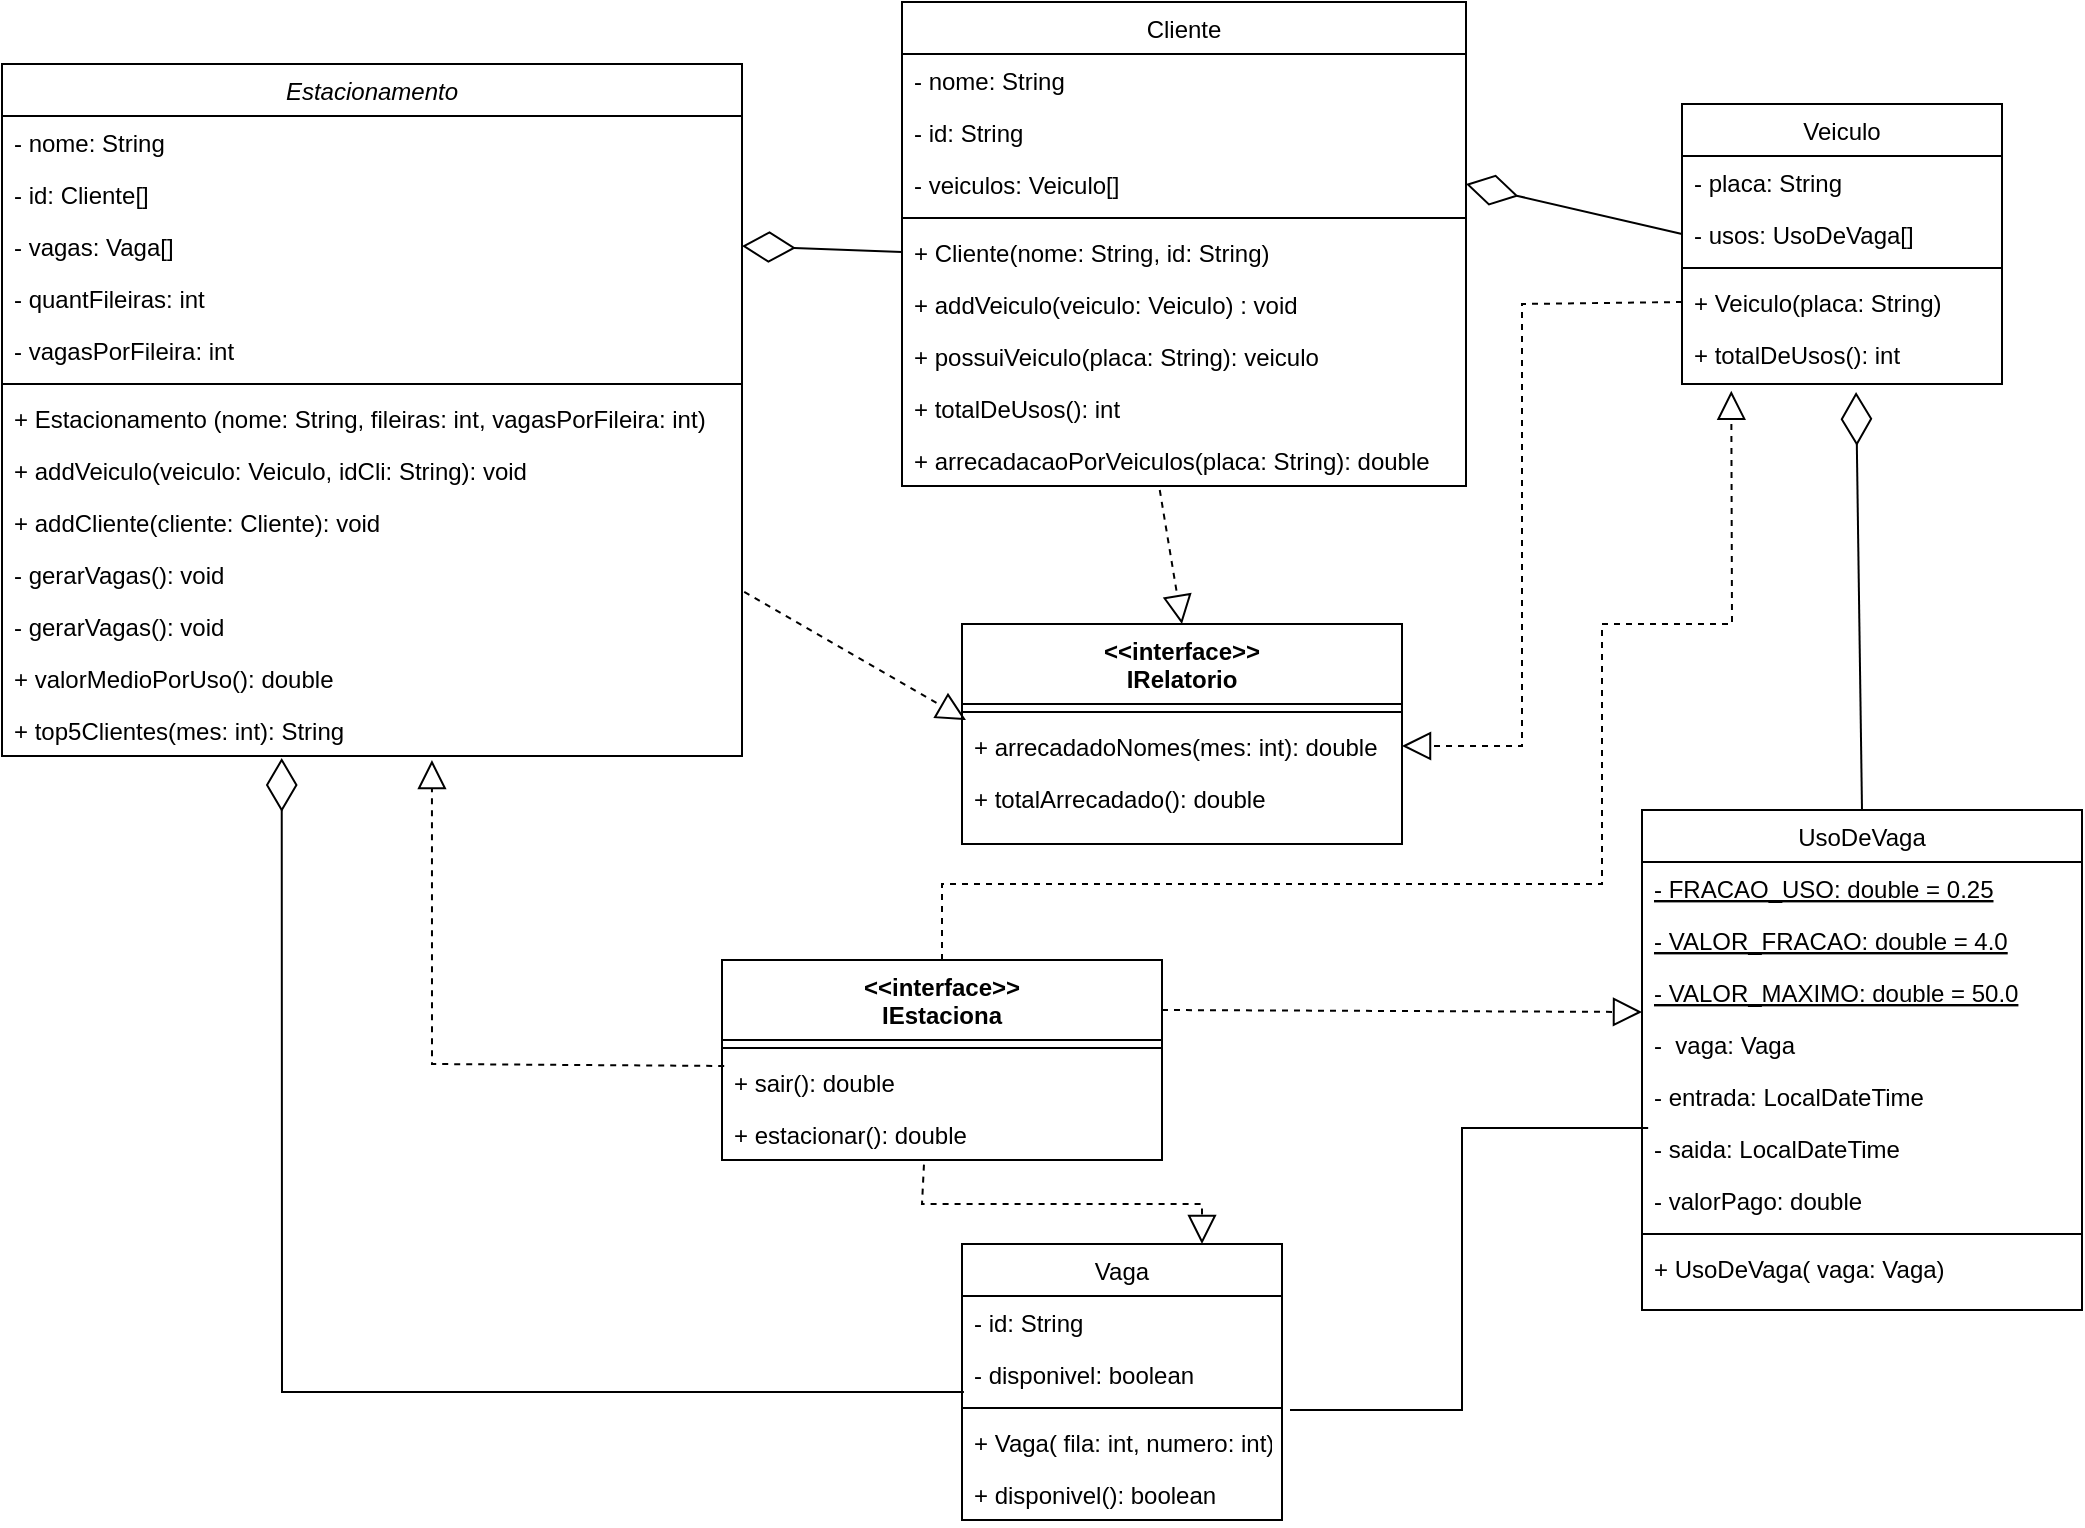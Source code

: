 <mxfile version="22.0.8" type="device">
  <diagram id="C5RBs43oDa-KdzZeNtuy" name="Page-1">
    <mxGraphModel dx="765" dy="381" grid="1" gridSize="10" guides="1" tooltips="1" connect="1" arrows="1" fold="1" page="1" pageScale="1" pageWidth="1169" pageHeight="827" math="0" shadow="0">
      <root>
        <mxCell id="WIyWlLk6GJQsqaUBKTNV-0" />
        <mxCell id="WIyWlLk6GJQsqaUBKTNV-1" parent="WIyWlLk6GJQsqaUBKTNV-0" />
        <mxCell id="zkfFHV4jXpPFQw0GAbJ--0" value="Estacionamento" style="swimlane;fontStyle=2;align=center;verticalAlign=top;childLayout=stackLayout;horizontal=1;startSize=26;horizontalStack=0;resizeParent=1;resizeLast=0;collapsible=1;marginBottom=0;rounded=0;shadow=0;strokeWidth=1;" parent="WIyWlLk6GJQsqaUBKTNV-1" vertex="1">
          <mxGeometry x="40" y="40" width="370" height="346" as="geometry">
            <mxRectangle x="230" y="140" width="160" height="26" as="alternateBounds" />
          </mxGeometry>
        </mxCell>
        <mxCell id="zkfFHV4jXpPFQw0GAbJ--1" value="- nome: String" style="text;align=left;verticalAlign=top;spacingLeft=4;spacingRight=4;overflow=hidden;rotatable=0;points=[[0,0.5],[1,0.5]];portConstraint=eastwest;" parent="zkfFHV4jXpPFQw0GAbJ--0" vertex="1">
          <mxGeometry y="26" width="370" height="26" as="geometry" />
        </mxCell>
        <mxCell id="zkfFHV4jXpPFQw0GAbJ--2" value="- id: Cliente[]" style="text;align=left;verticalAlign=top;spacingLeft=4;spacingRight=4;overflow=hidden;rotatable=0;points=[[0,0.5],[1,0.5]];portConstraint=eastwest;rounded=0;shadow=0;html=0;" parent="zkfFHV4jXpPFQw0GAbJ--0" vertex="1">
          <mxGeometry y="52" width="370" height="26" as="geometry" />
        </mxCell>
        <mxCell id="zkfFHV4jXpPFQw0GAbJ--3" value="- vagas: Vaga[]" style="text;align=left;verticalAlign=top;spacingLeft=4;spacingRight=4;overflow=hidden;rotatable=0;points=[[0,0.5],[1,0.5]];portConstraint=eastwest;rounded=0;shadow=0;html=0;" parent="zkfFHV4jXpPFQw0GAbJ--0" vertex="1">
          <mxGeometry y="78" width="370" height="26" as="geometry" />
        </mxCell>
        <mxCell id="eoT6jC1qe9TaNGIoCluQ-0" value="- quantFileiras: int" style="text;align=left;verticalAlign=top;spacingLeft=4;spacingRight=4;overflow=hidden;rotatable=0;points=[[0,0.5],[1,0.5]];portConstraint=eastwest;rounded=0;shadow=0;html=0;" vertex="1" parent="zkfFHV4jXpPFQw0GAbJ--0">
          <mxGeometry y="104" width="370" height="26" as="geometry" />
        </mxCell>
        <mxCell id="eoT6jC1qe9TaNGIoCluQ-1" value="- vagasPorFileira: int" style="text;align=left;verticalAlign=top;spacingLeft=4;spacingRight=4;overflow=hidden;rotatable=0;points=[[0,0.5],[1,0.5]];portConstraint=eastwest;rounded=0;shadow=0;html=0;" vertex="1" parent="zkfFHV4jXpPFQw0GAbJ--0">
          <mxGeometry y="130" width="370" height="26" as="geometry" />
        </mxCell>
        <mxCell id="zkfFHV4jXpPFQw0GAbJ--4" value="" style="line;html=1;strokeWidth=1;align=left;verticalAlign=middle;spacingTop=-1;spacingLeft=3;spacingRight=3;rotatable=0;labelPosition=right;points=[];portConstraint=eastwest;" parent="zkfFHV4jXpPFQw0GAbJ--0" vertex="1">
          <mxGeometry y="156" width="370" height="8" as="geometry" />
        </mxCell>
        <mxCell id="zkfFHV4jXpPFQw0GAbJ--5" value="+ Estacionamento (nome: String, fileiras: int, vagasPorFileira: int)" style="text;align=left;verticalAlign=top;spacingLeft=4;spacingRight=4;overflow=hidden;rotatable=0;points=[[0,0.5],[1,0.5]];portConstraint=eastwest;" parent="zkfFHV4jXpPFQw0GAbJ--0" vertex="1">
          <mxGeometry y="164" width="370" height="26" as="geometry" />
        </mxCell>
        <mxCell id="eoT6jC1qe9TaNGIoCluQ-2" value="+ addVeiculo(veiculo: Veiculo, idCli: String): void" style="text;align=left;verticalAlign=top;spacingLeft=4;spacingRight=4;overflow=hidden;rotatable=0;points=[[0,0.5],[1,0.5]];portConstraint=eastwest;" vertex="1" parent="zkfFHV4jXpPFQw0GAbJ--0">
          <mxGeometry y="190" width="370" height="26" as="geometry" />
        </mxCell>
        <mxCell id="eoT6jC1qe9TaNGIoCluQ-3" value="+ addCliente(cliente: Cliente): void" style="text;align=left;verticalAlign=top;spacingLeft=4;spacingRight=4;overflow=hidden;rotatable=0;points=[[0,0.5],[1,0.5]];portConstraint=eastwest;" vertex="1" parent="zkfFHV4jXpPFQw0GAbJ--0">
          <mxGeometry y="216" width="370" height="26" as="geometry" />
        </mxCell>
        <mxCell id="eoT6jC1qe9TaNGIoCluQ-4" value="- gerarVagas(): void" style="text;align=left;verticalAlign=top;spacingLeft=4;spacingRight=4;overflow=hidden;rotatable=0;points=[[0,0.5],[1,0.5]];portConstraint=eastwest;" vertex="1" parent="zkfFHV4jXpPFQw0GAbJ--0">
          <mxGeometry y="242" width="370" height="26" as="geometry" />
        </mxCell>
        <mxCell id="eoT6jC1qe9TaNGIoCluQ-5" value="- gerarVagas(): void" style="text;align=left;verticalAlign=top;spacingLeft=4;spacingRight=4;overflow=hidden;rotatable=0;points=[[0,0.5],[1,0.5]];portConstraint=eastwest;" vertex="1" parent="zkfFHV4jXpPFQw0GAbJ--0">
          <mxGeometry y="268" width="370" height="26" as="geometry" />
        </mxCell>
        <mxCell id="eoT6jC1qe9TaNGIoCluQ-7" value="+ valorMedioPorUso(): double" style="text;align=left;verticalAlign=top;spacingLeft=4;spacingRight=4;overflow=hidden;rotatable=0;points=[[0,0.5],[1,0.5]];portConstraint=eastwest;" vertex="1" parent="zkfFHV4jXpPFQw0GAbJ--0">
          <mxGeometry y="294" width="370" height="26" as="geometry" />
        </mxCell>
        <mxCell id="eoT6jC1qe9TaNGIoCluQ-8" value="+ top5Clientes(mes: int): String" style="text;align=left;verticalAlign=top;spacingLeft=4;spacingRight=4;overflow=hidden;rotatable=0;points=[[0,0.5],[1,0.5]];portConstraint=eastwest;" vertex="1" parent="zkfFHV4jXpPFQw0GAbJ--0">
          <mxGeometry y="320" width="370" height="26" as="geometry" />
        </mxCell>
        <mxCell id="zkfFHV4jXpPFQw0GAbJ--6" value="Vaga" style="swimlane;fontStyle=0;align=center;verticalAlign=top;childLayout=stackLayout;horizontal=1;startSize=26;horizontalStack=0;resizeParent=1;resizeLast=0;collapsible=1;marginBottom=0;rounded=0;shadow=0;strokeWidth=1;" parent="WIyWlLk6GJQsqaUBKTNV-1" vertex="1">
          <mxGeometry x="520" y="630" width="160" height="138" as="geometry">
            <mxRectangle x="130" y="380" width="160" height="26" as="alternateBounds" />
          </mxGeometry>
        </mxCell>
        <mxCell id="zkfFHV4jXpPFQw0GAbJ--7" value="- id: String" style="text;align=left;verticalAlign=top;spacingLeft=4;spacingRight=4;overflow=hidden;rotatable=0;points=[[0,0.5],[1,0.5]];portConstraint=eastwest;" parent="zkfFHV4jXpPFQw0GAbJ--6" vertex="1">
          <mxGeometry y="26" width="160" height="26" as="geometry" />
        </mxCell>
        <mxCell id="zkfFHV4jXpPFQw0GAbJ--8" value="- disponivel: boolean" style="text;align=left;verticalAlign=top;spacingLeft=4;spacingRight=4;overflow=hidden;rotatable=0;points=[[0,0.5],[1,0.5]];portConstraint=eastwest;rounded=0;shadow=0;html=0;" parent="zkfFHV4jXpPFQw0GAbJ--6" vertex="1">
          <mxGeometry y="52" width="160" height="26" as="geometry" />
        </mxCell>
        <mxCell id="zkfFHV4jXpPFQw0GAbJ--9" value="" style="line;html=1;strokeWidth=1;align=left;verticalAlign=middle;spacingTop=-1;spacingLeft=3;spacingRight=3;rotatable=0;labelPosition=right;points=[];portConstraint=eastwest;" parent="zkfFHV4jXpPFQw0GAbJ--6" vertex="1">
          <mxGeometry y="78" width="160" height="8" as="geometry" />
        </mxCell>
        <mxCell id="zkfFHV4jXpPFQw0GAbJ--11" value="+ Vaga( fila: int, numero: int)" style="text;align=left;verticalAlign=top;spacingLeft=4;spacingRight=4;overflow=hidden;rotatable=0;points=[[0,0.5],[1,0.5]];portConstraint=eastwest;" parent="zkfFHV4jXpPFQw0GAbJ--6" vertex="1">
          <mxGeometry y="86" width="160" height="26" as="geometry" />
        </mxCell>
        <mxCell id="eoT6jC1qe9TaNGIoCluQ-33" value="+ disponivel(): boolean " style="text;align=left;verticalAlign=top;spacingLeft=4;spacingRight=4;overflow=hidden;rotatable=0;points=[[0,0.5],[1,0.5]];portConstraint=eastwest;" vertex="1" parent="zkfFHV4jXpPFQw0GAbJ--6">
          <mxGeometry y="112" width="160" height="26" as="geometry" />
        </mxCell>
        <mxCell id="zkfFHV4jXpPFQw0GAbJ--17" value="Cliente" style="swimlane;fontStyle=0;align=center;verticalAlign=top;childLayout=stackLayout;horizontal=1;startSize=26;horizontalStack=0;resizeParent=1;resizeLast=0;collapsible=1;marginBottom=0;rounded=0;shadow=0;strokeWidth=1;" parent="WIyWlLk6GJQsqaUBKTNV-1" vertex="1">
          <mxGeometry x="490" y="9" width="282" height="242" as="geometry">
            <mxRectangle x="550" y="140" width="160" height="26" as="alternateBounds" />
          </mxGeometry>
        </mxCell>
        <mxCell id="zkfFHV4jXpPFQw0GAbJ--18" value="- nome: String" style="text;align=left;verticalAlign=top;spacingLeft=4;spacingRight=4;overflow=hidden;rotatable=0;points=[[0,0.5],[1,0.5]];portConstraint=eastwest;" parent="zkfFHV4jXpPFQw0GAbJ--17" vertex="1">
          <mxGeometry y="26" width="282" height="26" as="geometry" />
        </mxCell>
        <mxCell id="zkfFHV4jXpPFQw0GAbJ--19" value="- id: String" style="text;align=left;verticalAlign=top;spacingLeft=4;spacingRight=4;overflow=hidden;rotatable=0;points=[[0,0.5],[1,0.5]];portConstraint=eastwest;rounded=0;shadow=0;html=0;" parent="zkfFHV4jXpPFQw0GAbJ--17" vertex="1">
          <mxGeometry y="52" width="282" height="26" as="geometry" />
        </mxCell>
        <mxCell id="zkfFHV4jXpPFQw0GAbJ--20" value="- veiculos: Veiculo[]" style="text;align=left;verticalAlign=top;spacingLeft=4;spacingRight=4;overflow=hidden;rotatable=0;points=[[0,0.5],[1,0.5]];portConstraint=eastwest;rounded=0;shadow=0;html=0;" parent="zkfFHV4jXpPFQw0GAbJ--17" vertex="1">
          <mxGeometry y="78" width="282" height="26" as="geometry" />
        </mxCell>
        <mxCell id="zkfFHV4jXpPFQw0GAbJ--23" value="" style="line;html=1;strokeWidth=1;align=left;verticalAlign=middle;spacingTop=-1;spacingLeft=3;spacingRight=3;rotatable=0;labelPosition=right;points=[];portConstraint=eastwest;" parent="zkfFHV4jXpPFQw0GAbJ--17" vertex="1">
          <mxGeometry y="104" width="282" height="8" as="geometry" />
        </mxCell>
        <mxCell id="zkfFHV4jXpPFQw0GAbJ--24" value="+ Cliente(nome: String, id: String)" style="text;align=left;verticalAlign=top;spacingLeft=4;spacingRight=4;overflow=hidden;rotatable=0;points=[[0,0.5],[1,0.5]];portConstraint=eastwest;" parent="zkfFHV4jXpPFQw0GAbJ--17" vertex="1">
          <mxGeometry y="112" width="282" height="26" as="geometry" />
        </mxCell>
        <mxCell id="zkfFHV4jXpPFQw0GAbJ--25" value="+ addVeiculo(veiculo: Veiculo) : void" style="text;align=left;verticalAlign=top;spacingLeft=4;spacingRight=4;overflow=hidden;rotatable=0;points=[[0,0.5],[1,0.5]];portConstraint=eastwest;" parent="zkfFHV4jXpPFQw0GAbJ--17" vertex="1">
          <mxGeometry y="138" width="282" height="26" as="geometry" />
        </mxCell>
        <mxCell id="eoT6jC1qe9TaNGIoCluQ-9" value="+ possuiVeiculo(placa: String): veiculo" style="text;align=left;verticalAlign=top;spacingLeft=4;spacingRight=4;overflow=hidden;rotatable=0;points=[[0,0.5],[1,0.5]];portConstraint=eastwest;" vertex="1" parent="zkfFHV4jXpPFQw0GAbJ--17">
          <mxGeometry y="164" width="282" height="26" as="geometry" />
        </mxCell>
        <mxCell id="eoT6jC1qe9TaNGIoCluQ-10" value="+ totalDeUsos(): int" style="text;align=left;verticalAlign=top;spacingLeft=4;spacingRight=4;overflow=hidden;rotatable=0;points=[[0,0.5],[1,0.5]];portConstraint=eastwest;" vertex="1" parent="zkfFHV4jXpPFQw0GAbJ--17">
          <mxGeometry y="190" width="282" height="26" as="geometry" />
        </mxCell>
        <mxCell id="eoT6jC1qe9TaNGIoCluQ-11" value="+ arrecadacaoPorVeiculos(placa: String): double" style="text;align=left;verticalAlign=top;spacingLeft=4;spacingRight=4;overflow=hidden;rotatable=0;points=[[0,0.5],[1,0.5]];portConstraint=eastwest;" vertex="1" parent="zkfFHV4jXpPFQw0GAbJ--17">
          <mxGeometry y="216" width="282" height="26" as="geometry" />
        </mxCell>
        <mxCell id="eoT6jC1qe9TaNGIoCluQ-12" value="Veiculo" style="swimlane;fontStyle=0;align=center;verticalAlign=top;childLayout=stackLayout;horizontal=1;startSize=26;horizontalStack=0;resizeParent=1;resizeLast=0;collapsible=1;marginBottom=0;rounded=0;shadow=0;strokeWidth=1;" vertex="1" parent="WIyWlLk6GJQsqaUBKTNV-1">
          <mxGeometry x="880" y="60" width="160" height="140" as="geometry">
            <mxRectangle x="550" y="140" width="160" height="26" as="alternateBounds" />
          </mxGeometry>
        </mxCell>
        <mxCell id="eoT6jC1qe9TaNGIoCluQ-13" value="- placa: String" style="text;align=left;verticalAlign=top;spacingLeft=4;spacingRight=4;overflow=hidden;rotatable=0;points=[[0,0.5],[1,0.5]];portConstraint=eastwest;" vertex="1" parent="eoT6jC1qe9TaNGIoCluQ-12">
          <mxGeometry y="26" width="160" height="26" as="geometry" />
        </mxCell>
        <mxCell id="eoT6jC1qe9TaNGIoCluQ-14" value="- usos: UsoDeVaga[]" style="text;align=left;verticalAlign=top;spacingLeft=4;spacingRight=4;overflow=hidden;rotatable=0;points=[[0,0.5],[1,0.5]];portConstraint=eastwest;rounded=0;shadow=0;html=0;" vertex="1" parent="eoT6jC1qe9TaNGIoCluQ-12">
          <mxGeometry y="52" width="160" height="26" as="geometry" />
        </mxCell>
        <mxCell id="eoT6jC1qe9TaNGIoCluQ-16" value="" style="line;html=1;strokeWidth=1;align=left;verticalAlign=middle;spacingTop=-1;spacingLeft=3;spacingRight=3;rotatable=0;labelPosition=right;points=[];portConstraint=eastwest;" vertex="1" parent="eoT6jC1qe9TaNGIoCluQ-12">
          <mxGeometry y="78" width="160" height="8" as="geometry" />
        </mxCell>
        <mxCell id="eoT6jC1qe9TaNGIoCluQ-17" value="+ Veiculo(placa: String)" style="text;align=left;verticalAlign=top;spacingLeft=4;spacingRight=4;overflow=hidden;rotatable=0;points=[[0,0.5],[1,0.5]];portConstraint=eastwest;" vertex="1" parent="eoT6jC1qe9TaNGIoCluQ-12">
          <mxGeometry y="86" width="160" height="26" as="geometry" />
        </mxCell>
        <mxCell id="eoT6jC1qe9TaNGIoCluQ-20" value="+ totalDeUsos(): int" style="text;align=left;verticalAlign=top;spacingLeft=4;spacingRight=4;overflow=hidden;rotatable=0;points=[[0,0.5],[1,0.5]];portConstraint=eastwest;" vertex="1" parent="eoT6jC1qe9TaNGIoCluQ-12">
          <mxGeometry y="112" width="160" height="26" as="geometry" />
        </mxCell>
        <mxCell id="eoT6jC1qe9TaNGIoCluQ-22" value="UsoDeVaga" style="swimlane;fontStyle=0;align=center;verticalAlign=top;childLayout=stackLayout;horizontal=1;startSize=26;horizontalStack=0;resizeParent=1;resizeLast=0;collapsible=1;marginBottom=0;rounded=0;shadow=0;strokeWidth=1;" vertex="1" parent="WIyWlLk6GJQsqaUBKTNV-1">
          <mxGeometry x="860" y="413" width="220" height="250" as="geometry">
            <mxRectangle x="550" y="140" width="160" height="26" as="alternateBounds" />
          </mxGeometry>
        </mxCell>
        <mxCell id="eoT6jC1qe9TaNGIoCluQ-23" value="- FRACAO_USO: double = 0.25" style="text;align=left;verticalAlign=top;spacingLeft=4;spacingRight=4;overflow=hidden;rotatable=0;points=[[0,0.5],[1,0.5]];portConstraint=eastwest;fontStyle=4" vertex="1" parent="eoT6jC1qe9TaNGIoCluQ-22">
          <mxGeometry y="26" width="220" height="26" as="geometry" />
        </mxCell>
        <mxCell id="eoT6jC1qe9TaNGIoCluQ-24" value="- VALOR_FRACAO: double = 4.0" style="text;align=left;verticalAlign=top;spacingLeft=4;spacingRight=4;overflow=hidden;rotatable=0;points=[[0,0.5],[1,0.5]];portConstraint=eastwest;rounded=0;shadow=0;html=0;fontStyle=4" vertex="1" parent="eoT6jC1qe9TaNGIoCluQ-22">
          <mxGeometry y="52" width="220" height="26" as="geometry" />
        </mxCell>
        <mxCell id="eoT6jC1qe9TaNGIoCluQ-28" value="- VALOR_MAXIMO: double = 50.0" style="text;align=left;verticalAlign=top;spacingLeft=4;spacingRight=4;overflow=hidden;rotatable=0;points=[[0,0.5],[1,0.5]];portConstraint=eastwest;rounded=0;shadow=0;html=0;fontStyle=4" vertex="1" parent="eoT6jC1qe9TaNGIoCluQ-22">
          <mxGeometry y="78" width="220" height="26" as="geometry" />
        </mxCell>
        <mxCell id="eoT6jC1qe9TaNGIoCluQ-29" value="-  vaga: Vaga" style="text;align=left;verticalAlign=top;spacingLeft=4;spacingRight=4;overflow=hidden;rotatable=0;points=[[0,0.5],[1,0.5]];portConstraint=eastwest;" vertex="1" parent="eoT6jC1qe9TaNGIoCluQ-22">
          <mxGeometry y="104" width="220" height="26" as="geometry" />
        </mxCell>
        <mxCell id="eoT6jC1qe9TaNGIoCluQ-30" value="- entrada: LocalDateTime" style="text;align=left;verticalAlign=top;spacingLeft=4;spacingRight=4;overflow=hidden;rotatable=0;points=[[0,0.5],[1,0.5]];portConstraint=eastwest;" vertex="1" parent="eoT6jC1qe9TaNGIoCluQ-22">
          <mxGeometry y="130" width="220" height="26" as="geometry" />
        </mxCell>
        <mxCell id="eoT6jC1qe9TaNGIoCluQ-31" value="- saida: LocalDateTime" style="text;align=left;verticalAlign=top;spacingLeft=4;spacingRight=4;overflow=hidden;rotatable=0;points=[[0,0.5],[1,0.5]];portConstraint=eastwest;" vertex="1" parent="eoT6jC1qe9TaNGIoCluQ-22">
          <mxGeometry y="156" width="220" height="26" as="geometry" />
        </mxCell>
        <mxCell id="eoT6jC1qe9TaNGIoCluQ-32" value="- valorPago: double" style="text;align=left;verticalAlign=top;spacingLeft=4;spacingRight=4;overflow=hidden;rotatable=0;points=[[0,0.5],[1,0.5]];portConstraint=eastwest;" vertex="1" parent="eoT6jC1qe9TaNGIoCluQ-22">
          <mxGeometry y="182" width="220" height="26" as="geometry" />
        </mxCell>
        <mxCell id="eoT6jC1qe9TaNGIoCluQ-25" value="" style="line;html=1;strokeWidth=1;align=left;verticalAlign=middle;spacingTop=-1;spacingLeft=3;spacingRight=3;rotatable=0;labelPosition=right;points=[];portConstraint=eastwest;" vertex="1" parent="eoT6jC1qe9TaNGIoCluQ-22">
          <mxGeometry y="208" width="220" height="8" as="geometry" />
        </mxCell>
        <mxCell id="eoT6jC1qe9TaNGIoCluQ-26" value="+ UsoDeVaga( vaga: Vaga)" style="text;align=left;verticalAlign=top;spacingLeft=4;spacingRight=4;overflow=hidden;rotatable=0;points=[[0,0.5],[1,0.5]];portConstraint=eastwest;" vertex="1" parent="eoT6jC1qe9TaNGIoCluQ-22">
          <mxGeometry y="216" width="220" height="26" as="geometry" />
        </mxCell>
        <mxCell id="eoT6jC1qe9TaNGIoCluQ-34" value="&lt;&lt;interface&gt;&gt;&#xa;IRelatorio" style="swimlane;fontStyle=1;align=center;verticalAlign=top;childLayout=stackLayout;horizontal=1;startSize=40;horizontalStack=0;resizeParent=1;resizeLast=0;collapsible=1;marginBottom=0;rounded=0;shadow=0;strokeWidth=1;" vertex="1" parent="WIyWlLk6GJQsqaUBKTNV-1">
          <mxGeometry x="520" y="320" width="220" height="110" as="geometry">
            <mxRectangle x="130" y="380" width="160" height="26" as="alternateBounds" />
          </mxGeometry>
        </mxCell>
        <mxCell id="eoT6jC1qe9TaNGIoCluQ-37" value="" style="line;html=1;strokeWidth=1;align=left;verticalAlign=middle;spacingTop=-1;spacingLeft=3;spacingRight=3;rotatable=0;labelPosition=right;points=[];portConstraint=eastwest;" vertex="1" parent="eoT6jC1qe9TaNGIoCluQ-34">
          <mxGeometry y="40" width="220" height="8" as="geometry" />
        </mxCell>
        <mxCell id="eoT6jC1qe9TaNGIoCluQ-40" value="+ arrecadadoNomes(mes: int): double" style="text;align=left;verticalAlign=top;spacingLeft=4;spacingRight=4;overflow=hidden;rotatable=0;points=[[0,0.5],[1,0.5]];portConstraint=eastwest;" vertex="1" parent="eoT6jC1qe9TaNGIoCluQ-34">
          <mxGeometry y="48" width="220" height="26" as="geometry" />
        </mxCell>
        <mxCell id="eoT6jC1qe9TaNGIoCluQ-39" value="+ totalArrecadado(): double" style="text;align=left;verticalAlign=top;spacingLeft=4;spacingRight=4;overflow=hidden;rotatable=0;points=[[0,0.5],[1,0.5]];portConstraint=eastwest;" vertex="1" parent="eoT6jC1qe9TaNGIoCluQ-34">
          <mxGeometry y="74" width="220" height="26" as="geometry" />
        </mxCell>
        <mxCell id="eoT6jC1qe9TaNGIoCluQ-41" value="&lt;&lt;interface&gt;&gt;&#xa;IEstaciona" style="swimlane;fontStyle=1;align=center;verticalAlign=top;childLayout=stackLayout;horizontal=1;startSize=40;horizontalStack=0;resizeParent=1;resizeLast=0;collapsible=1;marginBottom=0;rounded=0;shadow=0;strokeWidth=1;" vertex="1" parent="WIyWlLk6GJQsqaUBKTNV-1">
          <mxGeometry x="400" y="488" width="220" height="100" as="geometry">
            <mxRectangle x="130" y="380" width="160" height="26" as="alternateBounds" />
          </mxGeometry>
        </mxCell>
        <mxCell id="eoT6jC1qe9TaNGIoCluQ-42" value="" style="line;html=1;strokeWidth=1;align=left;verticalAlign=middle;spacingTop=-1;spacingLeft=3;spacingRight=3;rotatable=0;labelPosition=right;points=[];portConstraint=eastwest;" vertex="1" parent="eoT6jC1qe9TaNGIoCluQ-41">
          <mxGeometry y="40" width="220" height="8" as="geometry" />
        </mxCell>
        <mxCell id="eoT6jC1qe9TaNGIoCluQ-43" value="+ sair(): double" style="text;align=left;verticalAlign=top;spacingLeft=4;spacingRight=4;overflow=hidden;rotatable=0;points=[[0,0.5],[1,0.5]];portConstraint=eastwest;" vertex="1" parent="eoT6jC1qe9TaNGIoCluQ-41">
          <mxGeometry y="48" width="220" height="26" as="geometry" />
        </mxCell>
        <mxCell id="eoT6jC1qe9TaNGIoCluQ-45" value="+ estacionar(): double" style="text;align=left;verticalAlign=top;spacingLeft=4;spacingRight=4;overflow=hidden;rotatable=0;points=[[0,0.5],[1,0.5]];portConstraint=eastwest;" vertex="1" parent="eoT6jC1qe9TaNGIoCluQ-41">
          <mxGeometry y="74" width="220" height="26" as="geometry" />
        </mxCell>
        <mxCell id="eoT6jC1qe9TaNGIoCluQ-48" value="" style="endArrow=diamondThin;endFill=0;endSize=24;html=1;rounded=0;entryX=1;entryY=0.5;entryDx=0;entryDy=0;exitX=0;exitY=0.5;exitDx=0;exitDy=0;" edge="1" parent="WIyWlLk6GJQsqaUBKTNV-1" source="zkfFHV4jXpPFQw0GAbJ--24" target="zkfFHV4jXpPFQw0GAbJ--3">
          <mxGeometry width="160" relative="1" as="geometry">
            <mxPoint x="510" y="130" as="sourcePoint" />
            <mxPoint x="660" y="130" as="targetPoint" />
            <Array as="points" />
          </mxGeometry>
        </mxCell>
        <mxCell id="eoT6jC1qe9TaNGIoCluQ-49" value="" style="endArrow=diamondThin;endFill=0;endSize=24;html=1;rounded=0;entryX=1;entryY=0.5;entryDx=0;entryDy=0;exitX=0;exitY=0.5;exitDx=0;exitDy=0;" edge="1" parent="WIyWlLk6GJQsqaUBKTNV-1" source="eoT6jC1qe9TaNGIoCluQ-14" target="zkfFHV4jXpPFQw0GAbJ--20">
          <mxGeometry width="160" relative="1" as="geometry">
            <mxPoint x="500" y="130" as="sourcePoint" />
            <mxPoint x="660" y="130" as="targetPoint" />
          </mxGeometry>
        </mxCell>
        <mxCell id="eoT6jC1qe9TaNGIoCluQ-50" value="" style="endArrow=diamondThin;endFill=0;endSize=24;html=1;rounded=0;entryX=0.544;entryY=1.231;entryDx=0;entryDy=0;entryPerimeter=0;exitX=0.5;exitY=0;exitDx=0;exitDy=0;" edge="1" parent="WIyWlLk6GJQsqaUBKTNV-1" source="eoT6jC1qe9TaNGIoCluQ-22" target="eoT6jC1qe9TaNGIoCluQ-20">
          <mxGeometry width="160" relative="1" as="geometry">
            <mxPoint x="620" y="300" as="sourcePoint" />
            <mxPoint x="780" y="300" as="targetPoint" />
          </mxGeometry>
        </mxCell>
        <mxCell id="eoT6jC1qe9TaNGIoCluQ-51" value="" style="endArrow=none;html=1;edgeStyle=orthogonalEdgeStyle;rounded=0;entryX=0.014;entryY=1.115;entryDx=0;entryDy=0;entryPerimeter=0;exitX=1.025;exitY=-0.115;exitDx=0;exitDy=0;exitPerimeter=0;" edge="1" parent="WIyWlLk6GJQsqaUBKTNV-1" source="zkfFHV4jXpPFQw0GAbJ--11" target="eoT6jC1qe9TaNGIoCluQ-30">
          <mxGeometry relative="1" as="geometry">
            <mxPoint x="620" y="470" as="sourcePoint" />
            <mxPoint x="780" y="470" as="targetPoint" />
          </mxGeometry>
        </mxCell>
        <mxCell id="eoT6jC1qe9TaNGIoCluQ-54" value="" style="endArrow=diamondThin;endFill=0;endSize=24;html=1;rounded=0;entryX=0.378;entryY=1.038;entryDx=0;entryDy=0;entryPerimeter=0;exitX=0.006;exitY=0.846;exitDx=0;exitDy=0;exitPerimeter=0;" edge="1" parent="WIyWlLk6GJQsqaUBKTNV-1" source="zkfFHV4jXpPFQw0GAbJ--8" target="eoT6jC1qe9TaNGIoCluQ-8">
          <mxGeometry width="160" relative="1" as="geometry">
            <mxPoint x="620" y="580" as="sourcePoint" />
            <mxPoint x="780" y="580" as="targetPoint" />
            <Array as="points">
              <mxPoint x="180" y="704" />
            </Array>
          </mxGeometry>
        </mxCell>
        <mxCell id="eoT6jC1qe9TaNGIoCluQ-57" value="" style="endArrow=block;dashed=1;endFill=0;endSize=12;html=1;rounded=0;exitX=0.457;exitY=1.077;exitDx=0;exitDy=0;exitPerimeter=0;entryX=0.5;entryY=0;entryDx=0;entryDy=0;" edge="1" parent="WIyWlLk6GJQsqaUBKTNV-1" source="eoT6jC1qe9TaNGIoCluQ-11" target="eoT6jC1qe9TaNGIoCluQ-34">
          <mxGeometry width="160" relative="1" as="geometry">
            <mxPoint x="620" y="340" as="sourcePoint" />
            <mxPoint x="720" y="320" as="targetPoint" />
          </mxGeometry>
        </mxCell>
        <mxCell id="eoT6jC1qe9TaNGIoCluQ-56" value="" style="endArrow=block;dashed=1;endFill=0;endSize=12;html=1;rounded=0;exitX=1.003;exitY=0.846;exitDx=0;exitDy=0;entryX=0.009;entryY=0;entryDx=0;entryDy=0;entryPerimeter=0;exitPerimeter=0;" edge="1" parent="WIyWlLk6GJQsqaUBKTNV-1" source="eoT6jC1qe9TaNGIoCluQ-4" target="eoT6jC1qe9TaNGIoCluQ-40">
          <mxGeometry width="160" relative="1" as="geometry">
            <mxPoint x="620" y="440" as="sourcePoint" />
            <mxPoint x="780" y="440" as="targetPoint" />
          </mxGeometry>
        </mxCell>
        <mxCell id="eoT6jC1qe9TaNGIoCluQ-58" value="" style="endArrow=block;dashed=1;endFill=0;endSize=12;html=1;rounded=0;entryX=1;entryY=0.5;entryDx=0;entryDy=0;exitX=0;exitY=0.5;exitDx=0;exitDy=0;" edge="1" parent="WIyWlLk6GJQsqaUBKTNV-1" source="eoT6jC1qe9TaNGIoCluQ-17" target="eoT6jC1qe9TaNGIoCluQ-40">
          <mxGeometry width="160" relative="1" as="geometry">
            <mxPoint x="880" y="210" as="sourcePoint" />
            <mxPoint x="880" y="200" as="targetPoint" />
            <Array as="points">
              <mxPoint x="800" y="160" />
              <mxPoint x="800" y="381" />
            </Array>
          </mxGeometry>
        </mxCell>
        <mxCell id="eoT6jC1qe9TaNGIoCluQ-59" value="" style="endArrow=block;dashed=1;endFill=0;endSize=12;html=1;rounded=0;entryX=0.581;entryY=1.077;entryDx=0;entryDy=0;entryPerimeter=0;exitX=0.005;exitY=0.192;exitDx=0;exitDy=0;exitPerimeter=0;" edge="1" parent="WIyWlLk6GJQsqaUBKTNV-1" source="eoT6jC1qe9TaNGIoCluQ-43" target="eoT6jC1qe9TaNGIoCluQ-8">
          <mxGeometry width="160" relative="1" as="geometry">
            <mxPoint x="490" y="540" as="sourcePoint" />
            <mxPoint x="680" y="370" as="targetPoint" />
            <Array as="points">
              <mxPoint x="255" y="540" />
            </Array>
          </mxGeometry>
        </mxCell>
        <mxCell id="eoT6jC1qe9TaNGIoCluQ-60" value="" style="endArrow=block;dashed=1;endFill=0;endSize=12;html=1;rounded=0;entryX=0.75;entryY=0;entryDx=0;entryDy=0;exitX=0.459;exitY=1.089;exitDx=0;exitDy=0;exitPerimeter=0;" edge="1" parent="WIyWlLk6GJQsqaUBKTNV-1" source="eoT6jC1qe9TaNGIoCluQ-45" target="zkfFHV4jXpPFQw0GAbJ--6">
          <mxGeometry width="160" relative="1" as="geometry">
            <mxPoint x="640" y="590" as="sourcePoint" />
            <mxPoint x="800" y="590" as="targetPoint" />
            <Array as="points">
              <mxPoint x="500" y="610" />
              <mxPoint x="640" y="610" />
            </Array>
          </mxGeometry>
        </mxCell>
        <mxCell id="eoT6jC1qe9TaNGIoCluQ-61" value="" style="endArrow=block;dashed=1;endFill=0;endSize=12;html=1;rounded=0;exitX=1;exitY=0.25;exitDx=0;exitDy=0;entryX=0;entryY=0.885;entryDx=0;entryDy=0;entryPerimeter=0;" edge="1" parent="WIyWlLk6GJQsqaUBKTNV-1" source="eoT6jC1qe9TaNGIoCluQ-41" target="eoT6jC1qe9TaNGIoCluQ-28">
          <mxGeometry width="160" relative="1" as="geometry">
            <mxPoint x="640" y="450" as="sourcePoint" />
            <mxPoint x="800" y="450" as="targetPoint" />
          </mxGeometry>
        </mxCell>
        <mxCell id="eoT6jC1qe9TaNGIoCluQ-62" value="" style="endArrow=block;dashed=1;endFill=0;endSize=12;html=1;rounded=0;entryX=0.154;entryY=1.206;entryDx=0;entryDy=0;entryPerimeter=0;exitX=0.5;exitY=0;exitDx=0;exitDy=0;" edge="1" parent="WIyWlLk6GJQsqaUBKTNV-1" source="eoT6jC1qe9TaNGIoCluQ-41" target="eoT6jC1qe9TaNGIoCluQ-20">
          <mxGeometry width="160" relative="1" as="geometry">
            <mxPoint x="640" y="480" as="sourcePoint" />
            <mxPoint x="890" y="350" as="targetPoint" />
            <Array as="points">
              <mxPoint x="510" y="450" />
              <mxPoint x="640" y="450" />
              <mxPoint x="740" y="450" />
              <mxPoint x="840" y="450" />
              <mxPoint x="840" y="320" />
              <mxPoint x="905" y="320" />
            </Array>
          </mxGeometry>
        </mxCell>
      </root>
    </mxGraphModel>
  </diagram>
</mxfile>
